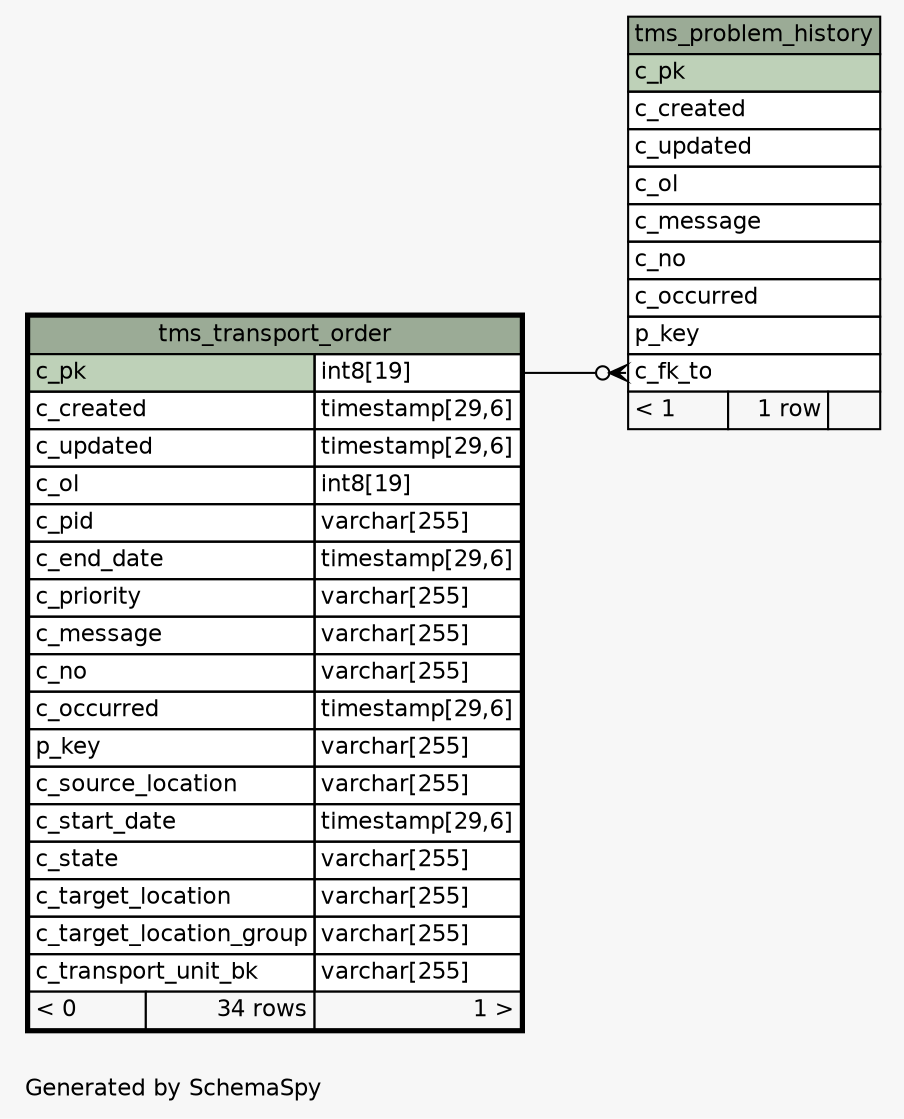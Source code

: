 // dot 2.43.0 on Linux 5.11.0-1027-azure
// SchemaSpy rev Unknown
digraph "oneDegreeRelationshipsDiagram" {
  graph [
    rankdir="RL"
    bgcolor="#f7f7f7"
    label="\nGenerated by SchemaSpy"
    labeljust="l"
    nodesep="0.18"
    ranksep="0.46"
    fontname="Helvetica"
    fontsize="11"
  ];
  node [
    fontname="Helvetica"
    fontsize="11"
    shape="plaintext"
  ];
  edge [
    arrowsize="0.8"
  ];
  "tms_problem_history":"c_fk_to":w -> "tms_transport_order":"c_pk.type":e [arrowhead=none dir=back arrowtail=crowodot];
  "tms_problem_history" [
    label=<
    <TABLE BORDER="0" CELLBORDER="1" CELLSPACING="0" BGCOLOR="#ffffff">
      <TR><TD COLSPAN="3" BGCOLOR="#9bab96" ALIGN="CENTER">tms_problem_history</TD></TR>
      <TR><TD PORT="c_pk" COLSPAN="3" BGCOLOR="#bed1b8" ALIGN="LEFT">c_pk</TD></TR>
      <TR><TD PORT="c_created" COLSPAN="3" ALIGN="LEFT">c_created</TD></TR>
      <TR><TD PORT="c_updated" COLSPAN="3" ALIGN="LEFT">c_updated</TD></TR>
      <TR><TD PORT="c_ol" COLSPAN="3" ALIGN="LEFT">c_ol</TD></TR>
      <TR><TD PORT="c_message" COLSPAN="3" ALIGN="LEFT">c_message</TD></TR>
      <TR><TD PORT="c_no" COLSPAN="3" ALIGN="LEFT">c_no</TD></TR>
      <TR><TD PORT="c_occurred" COLSPAN="3" ALIGN="LEFT">c_occurred</TD></TR>
      <TR><TD PORT="p_key" COLSPAN="3" ALIGN="LEFT">p_key</TD></TR>
      <TR><TD PORT="c_fk_to" COLSPAN="3" ALIGN="LEFT">c_fk_to</TD></TR>
      <TR><TD ALIGN="LEFT" BGCOLOR="#f7f7f7">&lt; 1</TD><TD ALIGN="RIGHT" BGCOLOR="#f7f7f7">1 row</TD><TD ALIGN="RIGHT" BGCOLOR="#f7f7f7">  </TD></TR>
    </TABLE>>
    URL="tms_problem_history.html"
    tooltip="tms_problem_history"
  ];
  "tms_transport_order" [
    label=<
    <TABLE BORDER="2" CELLBORDER="1" CELLSPACING="0" BGCOLOR="#ffffff">
      <TR><TD COLSPAN="3" BGCOLOR="#9bab96" ALIGN="CENTER">tms_transport_order</TD></TR>
      <TR><TD PORT="c_pk" COLSPAN="2" BGCOLOR="#bed1b8" ALIGN="LEFT">c_pk</TD><TD PORT="c_pk.type" ALIGN="LEFT">int8[19]</TD></TR>
      <TR><TD PORT="c_created" COLSPAN="2" ALIGN="LEFT">c_created</TD><TD PORT="c_created.type" ALIGN="LEFT">timestamp[29,6]</TD></TR>
      <TR><TD PORT="c_updated" COLSPAN="2" ALIGN="LEFT">c_updated</TD><TD PORT="c_updated.type" ALIGN="LEFT">timestamp[29,6]</TD></TR>
      <TR><TD PORT="c_ol" COLSPAN="2" ALIGN="LEFT">c_ol</TD><TD PORT="c_ol.type" ALIGN="LEFT">int8[19]</TD></TR>
      <TR><TD PORT="c_pid" COLSPAN="2" ALIGN="LEFT">c_pid</TD><TD PORT="c_pid.type" ALIGN="LEFT">varchar[255]</TD></TR>
      <TR><TD PORT="c_end_date" COLSPAN="2" ALIGN="LEFT">c_end_date</TD><TD PORT="c_end_date.type" ALIGN="LEFT">timestamp[29,6]</TD></TR>
      <TR><TD PORT="c_priority" COLSPAN="2" ALIGN="LEFT">c_priority</TD><TD PORT="c_priority.type" ALIGN="LEFT">varchar[255]</TD></TR>
      <TR><TD PORT="c_message" COLSPAN="2" ALIGN="LEFT">c_message</TD><TD PORT="c_message.type" ALIGN="LEFT">varchar[255]</TD></TR>
      <TR><TD PORT="c_no" COLSPAN="2" ALIGN="LEFT">c_no</TD><TD PORT="c_no.type" ALIGN="LEFT">varchar[255]</TD></TR>
      <TR><TD PORT="c_occurred" COLSPAN="2" ALIGN="LEFT">c_occurred</TD><TD PORT="c_occurred.type" ALIGN="LEFT">timestamp[29,6]</TD></TR>
      <TR><TD PORT="p_key" COLSPAN="2" ALIGN="LEFT">p_key</TD><TD PORT="p_key.type" ALIGN="LEFT">varchar[255]</TD></TR>
      <TR><TD PORT="c_source_location" COLSPAN="2" ALIGN="LEFT">c_source_location</TD><TD PORT="c_source_location.type" ALIGN="LEFT">varchar[255]</TD></TR>
      <TR><TD PORT="c_start_date" COLSPAN="2" ALIGN="LEFT">c_start_date</TD><TD PORT="c_start_date.type" ALIGN="LEFT">timestamp[29,6]</TD></TR>
      <TR><TD PORT="c_state" COLSPAN="2" ALIGN="LEFT">c_state</TD><TD PORT="c_state.type" ALIGN="LEFT">varchar[255]</TD></TR>
      <TR><TD PORT="c_target_location" COLSPAN="2" ALIGN="LEFT">c_target_location</TD><TD PORT="c_target_location.type" ALIGN="LEFT">varchar[255]</TD></TR>
      <TR><TD PORT="c_target_location_group" COLSPAN="2" ALIGN="LEFT">c_target_location_group</TD><TD PORT="c_target_location_group.type" ALIGN="LEFT">varchar[255]</TD></TR>
      <TR><TD PORT="c_transport_unit_bk" COLSPAN="2" ALIGN="LEFT">c_transport_unit_bk</TD><TD PORT="c_transport_unit_bk.type" ALIGN="LEFT">varchar[255]</TD></TR>
      <TR><TD ALIGN="LEFT" BGCOLOR="#f7f7f7">&lt; 0</TD><TD ALIGN="RIGHT" BGCOLOR="#f7f7f7">34 rows</TD><TD ALIGN="RIGHT" BGCOLOR="#f7f7f7">1 &gt;</TD></TR>
    </TABLE>>
    URL="tms_transport_order.html"
    tooltip="tms_transport_order"
  ];
}
